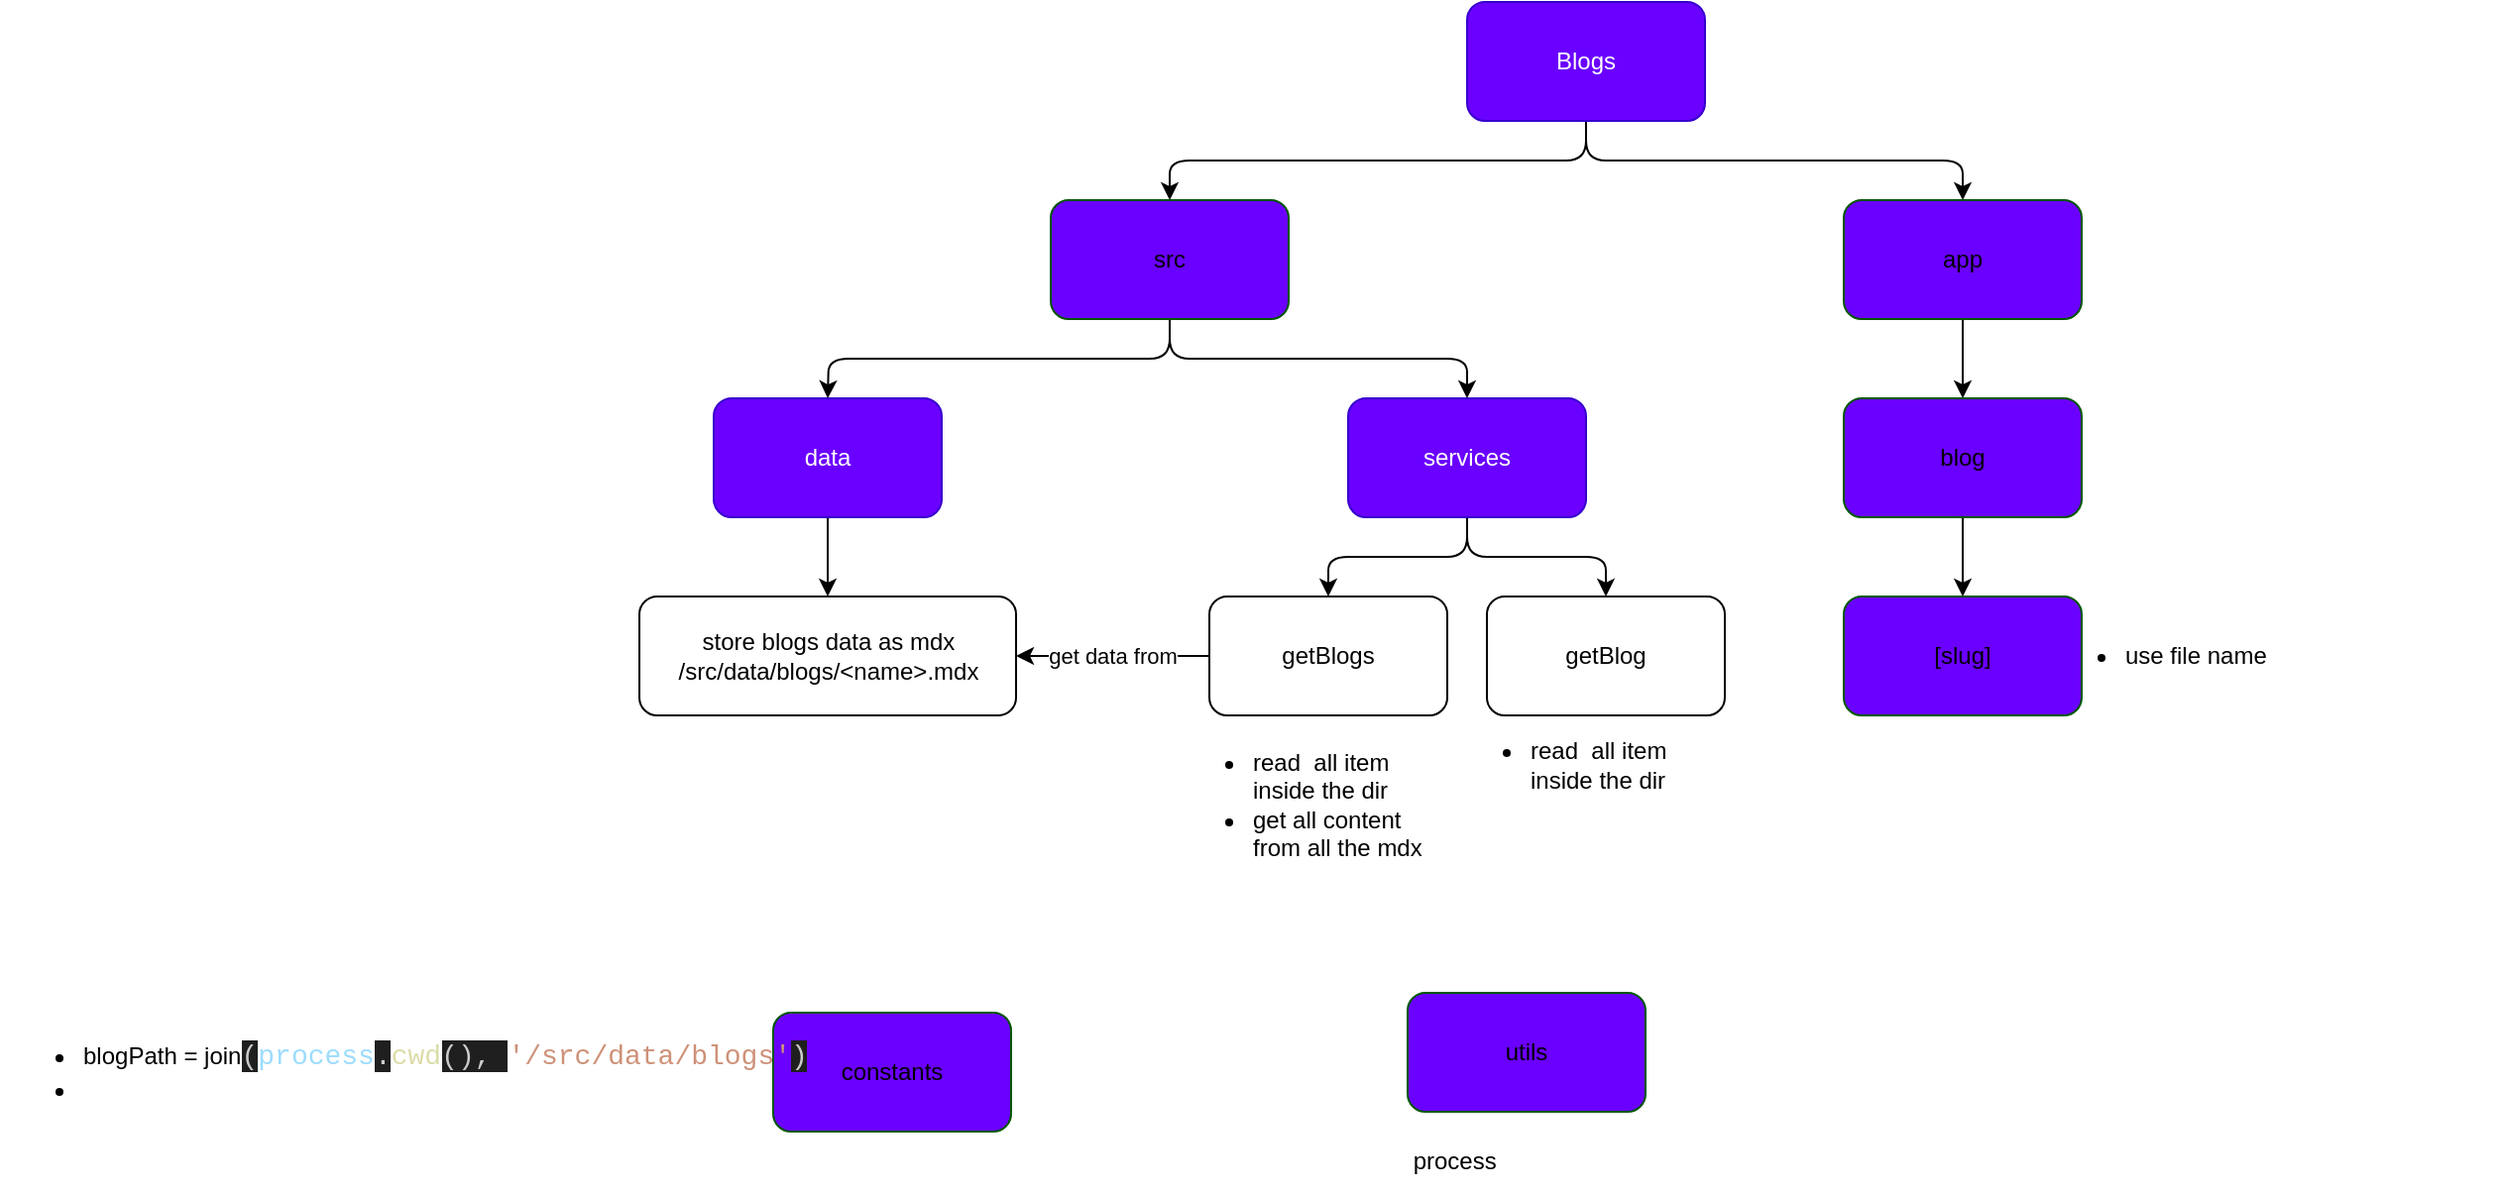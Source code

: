 <mxfile>
    <diagram id="5GiOM2J7A5X2RhR5n7nL" name="v2">
        <mxGraphModel dx="1362" dy="1963" grid="1" gridSize="10" guides="1" tooltips="1" connect="1" arrows="1" fold="1" page="1" pageScale="1" pageWidth="850" pageHeight="1100" math="0" shadow="0">
            <root>
                <mxCell id="0"/>
                <mxCell id="1" parent="0"/>
                <mxCell id="PYPigxc6IGzs1RMxk9mi-26" style="edgeStyle=none;html=1;entryX=0.5;entryY=0;entryDx=0;entryDy=0;" parent="1" source="14" target="PYPigxc6IGzs1RMxk9mi-24" edge="1">
                    <mxGeometry relative="1" as="geometry">
                        <Array as="points">
                            <mxPoint x="580" y="60"/>
                            <mxPoint x="370" y="60"/>
                        </Array>
                    </mxGeometry>
                </mxCell>
                <mxCell id="PYPigxc6IGzs1RMxk9mi-27" style="edgeStyle=none;html=1;entryX=0.5;entryY=0;entryDx=0;entryDy=0;" parent="1" source="14" target="PYPigxc6IGzs1RMxk9mi-25" edge="1">
                    <mxGeometry relative="1" as="geometry">
                        <Array as="points">
                            <mxPoint x="580" y="60"/>
                            <mxPoint x="770" y="60"/>
                        </Array>
                    </mxGeometry>
                </mxCell>
                <mxCell id="14" value="Blogs" style="rounded=1;whiteSpace=wrap;html=1;strokeColor=#3700CC;fillColor=#6a00ff;gradientDirection=north;fontColor=#ffffff;fillStyle=solid;" parent="1" vertex="1">
                    <mxGeometry x="520" y="-20" width="120" height="60" as="geometry"/>
                </mxCell>
                <mxCell id="PYPigxc6IGzs1RMxk9mi-31" value="" style="edgeStyle=none;html=1;entryX=0.5;entryY=0;entryDx=0;entryDy=0;" parent="1" source="18" target="19" edge="1">
                    <mxGeometry relative="1" as="geometry">
                        <Array as="points">
                            <mxPoint x="520" y="260"/>
                            <mxPoint x="450" y="260"/>
                        </Array>
                    </mxGeometry>
                </mxCell>
                <mxCell id="PYPigxc6IGzs1RMxk9mi-39" style="edgeStyle=none;html=1;entryX=0.5;entryY=0;entryDx=0;entryDy=0;" parent="1" source="18" target="PYPigxc6IGzs1RMxk9mi-38" edge="1">
                    <mxGeometry relative="1" as="geometry">
                        <Array as="points">
                            <mxPoint x="520" y="260"/>
                            <mxPoint x="590" y="260"/>
                        </Array>
                    </mxGeometry>
                </mxCell>
                <mxCell id="18" value="services" style="rounded=1;whiteSpace=wrap;html=1;strokeColor=#3700CC;fillColor=#6a00ff;gradientDirection=north;fontColor=#ffffff;fillStyle=solid;" parent="1" vertex="1">
                    <mxGeometry x="460" y="180" width="120" height="60" as="geometry"/>
                </mxCell>
                <mxCell id="PYPigxc6IGzs1RMxk9mi-23" value="get data from" style="edgeStyle=none;html=1;exitX=0;exitY=0.5;exitDx=0;exitDy=0;entryX=1;entryY=0.5;entryDx=0;entryDy=0;" parent="1" source="19" target="23" edge="1">
                    <mxGeometry relative="1" as="geometry"/>
                </mxCell>
                <mxCell id="19" value="&lt;div style=&quot;&quot;&gt;&lt;span style=&quot;background-color: initial;&quot;&gt;getBlogs&lt;/span&gt;&lt;/div&gt;" style="rounded=1;whiteSpace=wrap;html=1;gradientDirection=north;fillStyle=solid;align=center;" parent="1" vertex="1">
                    <mxGeometry x="390" y="280" width="120" height="60" as="geometry"/>
                </mxCell>
                <mxCell id="PYPigxc6IGzs1RMxk9mi-30" style="edgeStyle=none;html=1;entryX=0.5;entryY=0;entryDx=0;entryDy=0;" parent="1" source="20" target="23" edge="1">
                    <mxGeometry relative="1" as="geometry"/>
                </mxCell>
                <mxCell id="20" value="data" style="rounded=1;whiteSpace=wrap;html=1;strokeColor=#3700CC;fillColor=#6A00FF;gradientDirection=north;fontColor=#ffffff;fillStyle=solid;" parent="1" vertex="1">
                    <mxGeometry x="140" y="180" width="115" height="60" as="geometry"/>
                </mxCell>
                <mxCell id="23" value="store blogs data as mdx&lt;br&gt;/src/data/blogs/&amp;lt;name&amp;gt;.mdx" style="rounded=1;whiteSpace=wrap;html=1;fillStyle=solid;gradientDirection=north;" parent="1" vertex="1">
                    <mxGeometry x="102.5" y="280" width="190" height="60" as="geometry"/>
                </mxCell>
                <mxCell id="PYPigxc6IGzs1RMxk9mi-28" style="edgeStyle=none;html=1;entryX=0.5;entryY=0;entryDx=0;entryDy=0;" parent="1" source="PYPigxc6IGzs1RMxk9mi-24" target="20" edge="1">
                    <mxGeometry relative="1" as="geometry">
                        <Array as="points">
                            <mxPoint x="370" y="160"/>
                            <mxPoint x="198" y="160"/>
                        </Array>
                    </mxGeometry>
                </mxCell>
                <mxCell id="PYPigxc6IGzs1RMxk9mi-29" style="edgeStyle=none;html=1;entryX=0.5;entryY=0;entryDx=0;entryDy=0;" parent="1" source="PYPigxc6IGzs1RMxk9mi-24" target="18" edge="1">
                    <mxGeometry relative="1" as="geometry">
                        <Array as="points">
                            <mxPoint x="370" y="160"/>
                            <mxPoint x="450" y="160"/>
                            <mxPoint x="520" y="160"/>
                        </Array>
                    </mxGeometry>
                </mxCell>
                <mxCell id="PYPigxc6IGzs1RMxk9mi-24" value="src" style="rounded=1;whiteSpace=wrap;html=1;fillStyle=solid;strokeColor=#005700;fillColor=#6A00FF;gradientColor=none;gradientDirection=north;" parent="1" vertex="1">
                    <mxGeometry x="310" y="80" width="120" height="60" as="geometry"/>
                </mxCell>
                <mxCell id="PYPigxc6IGzs1RMxk9mi-35" value="" style="edgeStyle=none;html=1;" parent="1" source="PYPigxc6IGzs1RMxk9mi-25" target="PYPigxc6IGzs1RMxk9mi-33" edge="1">
                    <mxGeometry relative="1" as="geometry"/>
                </mxCell>
                <mxCell id="PYPigxc6IGzs1RMxk9mi-25" value="app" style="rounded=1;whiteSpace=wrap;html=1;fillStyle=solid;strokeColor=#005700;fillColor=#6A00FF;gradientColor=none;gradientDirection=north;" parent="1" vertex="1">
                    <mxGeometry x="710" y="80" width="120" height="60" as="geometry"/>
                </mxCell>
                <mxCell id="PYPigxc6IGzs1RMxk9mi-32" value="&lt;ul&gt;&lt;li&gt;read&amp;nbsp; all item inside the dir&lt;/li&gt;&lt;li&gt;get all content from all the mdx&lt;/li&gt;&lt;/ul&gt;" style="text;html=1;strokeColor=none;fillColor=none;align=left;verticalAlign=middle;whiteSpace=wrap;rounded=0;fillStyle=solid;" parent="1" vertex="1">
                    <mxGeometry x="370" y="370" width="130" height="30" as="geometry"/>
                </mxCell>
                <mxCell id="PYPigxc6IGzs1RMxk9mi-36" value="" style="edgeStyle=none;html=1;" parent="1" source="PYPigxc6IGzs1RMxk9mi-33" target="PYPigxc6IGzs1RMxk9mi-34" edge="1">
                    <mxGeometry relative="1" as="geometry"/>
                </mxCell>
                <mxCell id="PYPigxc6IGzs1RMxk9mi-33" value="blog" style="rounded=1;whiteSpace=wrap;html=1;fillStyle=solid;strokeColor=#005700;fillColor=#6A00FF;gradientColor=none;gradientDirection=north;" parent="1" vertex="1">
                    <mxGeometry x="710" y="180" width="120" height="60" as="geometry"/>
                </mxCell>
                <mxCell id="PYPigxc6IGzs1RMxk9mi-34" value="[slug]" style="rounded=1;whiteSpace=wrap;html=1;fillStyle=solid;strokeColor=#005700;fillColor=#6A00FF;gradientColor=none;gradientDirection=north;" parent="1" vertex="1">
                    <mxGeometry x="710" y="280" width="120" height="60" as="geometry"/>
                </mxCell>
                <mxCell id="PYPigxc6IGzs1RMxk9mi-37" value="&lt;ul&gt;&lt;li&gt;use file name&lt;/li&gt;&lt;/ul&gt;" style="text;html=1;strokeColor=none;fillColor=none;align=left;verticalAlign=middle;whiteSpace=wrap;rounded=0;fillStyle=solid;" parent="1" vertex="1">
                    <mxGeometry x="810" y="295" width="230" height="30" as="geometry"/>
                </mxCell>
                <mxCell id="PYPigxc6IGzs1RMxk9mi-38" value="&lt;div style=&quot;&quot;&gt;&lt;span style=&quot;background-color: initial;&quot;&gt;getBlog&lt;/span&gt;&lt;/div&gt;" style="rounded=1;whiteSpace=wrap;html=1;gradientDirection=north;fillStyle=solid;align=center;" parent="1" vertex="1">
                    <mxGeometry x="530" y="280" width="120" height="60" as="geometry"/>
                </mxCell>
                <mxCell id="PYPigxc6IGzs1RMxk9mi-41" value="&lt;ul&gt;&lt;li&gt;read&amp;nbsp; all item inside the dir&lt;/li&gt;&lt;/ul&gt;" style="text;html=1;strokeColor=none;fillColor=none;align=left;verticalAlign=middle;whiteSpace=wrap;rounded=0;fillStyle=solid;" parent="1" vertex="1">
                    <mxGeometry x="510" y="350" width="130" height="30" as="geometry"/>
                </mxCell>
                <mxCell id="PYPigxc6IGzs1RMxk9mi-42" value="constants" style="rounded=1;whiteSpace=wrap;html=1;fillStyle=solid;strokeColor=#005700;fillColor=#6A00FF;gradientColor=none;gradientDirection=north;" parent="1" vertex="1">
                    <mxGeometry x="170" y="490" width="120" height="60" as="geometry"/>
                </mxCell>
                <mxCell id="PYPigxc6IGzs1RMxk9mi-43" value="utils" style="rounded=1;whiteSpace=wrap;html=1;fillStyle=solid;strokeColor=#005700;fillColor=#6A00FF;gradientColor=none;gradientDirection=north;" parent="1" vertex="1">
                    <mxGeometry x="490" y="480" width="120" height="60" as="geometry"/>
                </mxCell>
                <mxCell id="PYPigxc6IGzs1RMxk9mi-46" value="&lt;ul&gt;&lt;li&gt;blogPath = join&lt;span style=&quot;background-color: rgb(31, 31, 31); color: rgb(204, 204, 204); font-family: Consolas, &amp;quot;Courier New&amp;quot;, monospace; font-size: 14px;&quot;&gt;(&lt;/span&gt;&lt;span style=&quot;font-family: Consolas, &amp;quot;Courier New&amp;quot;, monospace; font-size: 14px; color: rgb(156, 220, 254);&quot;&gt;process&lt;/span&gt;&lt;span style=&quot;background-color: rgb(31, 31, 31); color: rgb(204, 204, 204); font-family: Consolas, &amp;quot;Courier New&amp;quot;, monospace; font-size: 14px;&quot;&gt;.&lt;/span&gt;&lt;span style=&quot;font-family: Consolas, &amp;quot;Courier New&amp;quot;, monospace; font-size: 14px; color: rgb(220, 220, 170);&quot;&gt;cwd&lt;/span&gt;&lt;span style=&quot;background-color: rgb(31, 31, 31); color: rgb(204, 204, 204); font-family: Consolas, &amp;quot;Courier New&amp;quot;, monospace; font-size: 14px;&quot;&gt;(), &lt;/span&gt;&lt;span style=&quot;font-family: Consolas, &amp;quot;Courier New&amp;quot;, monospace; font-size: 14px; color: rgb(206, 145, 120);&quot;&gt;'/src/data/blogs'&lt;/span&gt;&lt;span style=&quot;background-color: rgb(31, 31, 31); color: rgb(204, 204, 204); font-family: Consolas, &amp;quot;Courier New&amp;quot;, monospace; font-size: 14px;&quot;&gt;)&lt;/span&gt;&lt;/li&gt;&lt;li&gt;&lt;span style=&quot;background-color: rgb(31, 31, 31); color: rgb(204, 204, 204); font-family: Consolas, &amp;quot;Courier New&amp;quot;, monospace; font-size: 14px;&quot;&gt;&lt;br&gt;&lt;/span&gt;&lt;/li&gt;&lt;/ul&gt;" style="text;html=1;align=left;verticalAlign=middle;resizable=0;points=[];autosize=1;strokeColor=none;fillColor=none;" parent="1" vertex="1">
                    <mxGeometry x="-220" y="480" width="400" height="80" as="geometry"/>
                </mxCell>
                <mxCell id="PYPigxc6IGzs1RMxk9mi-47" value="process&amp;nbsp;" style="text;html=1;align=center;verticalAlign=middle;resizable=0;points=[];autosize=1;strokeColor=none;fillColor=none;" parent="1" vertex="1">
                    <mxGeometry x="480" y="550" width="70" height="30" as="geometry"/>
                </mxCell>
            </root>
        </mxGraphModel>
    </diagram>
    <diagram id="xRdPI0yATHx2zgeKy4xc" name="v1">
        <mxGraphModel dx="747" dy="471" grid="1" gridSize="10" guides="1" tooltips="1" connect="1" arrows="1" fold="1" page="1" pageScale="1" pageWidth="850" pageHeight="1100" math="0" shadow="0">
            <root>
                <mxCell id="0"/>
                <mxCell id="1" parent="0"/>
            </root>
        </mxGraphModel>
    </diagram>
</mxfile>